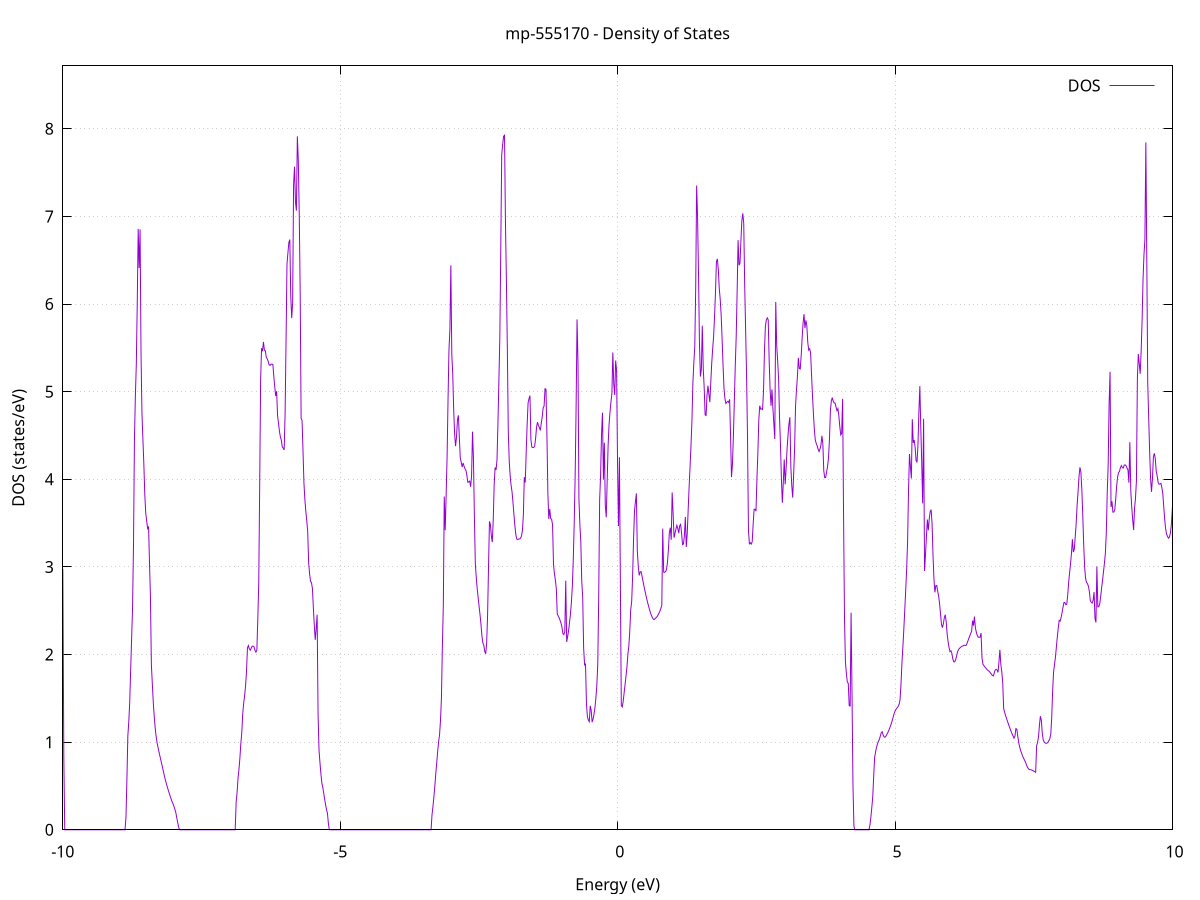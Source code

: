 set title 'mp-555170 - Density of States'
set xlabel 'Energy (eV)'
set ylabel 'DOS (states/eV)'
set grid
set xrange [-10:10]
set yrange [0:8.719]
set xzeroaxis lt -1
set terminal png size 800,600
set output 'mp-555170_dos_gnuplot.png'
plot '-' using 1:2 with lines title 'DOS'
-12.256200 0.000000
-12.239200 0.000000
-12.222200 0.000000
-12.205200 0.000000
-12.188300 0.000000
-12.171300 0.000000
-12.154300 0.000000
-12.137400 0.000000
-12.120400 0.000000
-12.103400 0.000000
-12.086400 0.000000
-12.069500 0.000000
-12.052500 0.000000
-12.035500 0.000000
-12.018500 0.000000
-12.001600 0.000000
-11.984600 0.000000
-11.967600 0.000000
-11.950700 0.000000
-11.933700 0.000000
-11.916700 0.000000
-11.899700 0.000000
-11.882800 0.000000
-11.865800 0.000000
-11.848800 0.000000
-11.831800 0.000000
-11.814900 0.000000
-11.797900 0.000000
-11.780900 0.000000
-11.764000 0.000000
-11.747000 0.000000
-11.730000 0.000000
-11.713000 0.000000
-11.696100 0.000000
-11.679100 0.000000
-11.662100 0.000000
-11.645100 0.000000
-11.628200 0.000000
-11.611200 0.000000
-11.594200 0.000000
-11.577300 0.000000
-11.560300 0.000000
-11.543300 0.000000
-11.526300 0.000000
-11.509400 0.000000
-11.492400 0.000000
-11.475400 0.000000
-11.458400 0.000000
-11.441500 0.000000
-11.424500 0.000000
-11.407500 0.000000
-11.390600 0.000000
-11.373600 0.000000
-11.356600 0.000000
-11.339600 0.000000
-11.322700 0.000000
-11.305700 0.000000
-11.288700 0.000000
-11.271700 0.000000
-11.254800 0.000000
-11.237800 0.000000
-11.220800 0.000000
-11.203900 0.000000
-11.186900 0.000000
-11.169900 0.000000
-11.152900 0.000000
-11.136000 0.000000
-11.119000 0.000000
-11.102000 0.000000
-11.085000 0.000000
-11.068100 0.000000
-11.051100 0.000000
-11.034100 0.000000
-11.017200 0.000000
-11.000200 0.000000
-10.983200 0.000000
-10.966200 0.000000
-10.949300 0.000000
-10.932300 0.000000
-10.915300 0.000000
-10.898300 0.000000
-10.881400 0.000000
-10.864400 0.000000
-10.847400 0.000000
-10.830500 0.000000
-10.813500 0.000000
-10.796500 0.000000
-10.779500 0.000000
-10.762600 0.000000
-10.745600 0.000000
-10.728600 0.000000
-10.711600 0.050200
-10.694700 0.298100
-10.677700 0.400000
-10.660700 0.520900
-10.643800 0.627300
-10.626800 0.697700
-10.609800 0.752700
-10.592800 0.826500
-10.575900 0.904700
-10.558900 0.986100
-10.541900 1.066700
-10.524900 1.134100
-10.508000 1.206500
-10.491000 1.280000
-10.474000 1.356800
-10.457100 1.439000
-10.440100 1.524500
-10.423100 1.612500
-10.406100 1.702700
-10.389200 1.812900
-10.372200 1.938900
-10.355200 2.073300
-10.338300 2.216000
-10.321300 2.368400
-10.304300 2.531200
-10.287300 2.705400
-10.270400 2.891500
-10.253400 3.162900
-10.236400 3.659500
-10.219400 4.379800
-10.202500 5.000000
-10.185500 5.157200
-10.168500 5.029400
-10.151600 5.597700
-10.134600 5.824100
-10.117600 5.926000
-10.100600 6.445100
-10.083700 7.988200
-10.066700 6.115900
-10.049700 4.489300
-10.032700 4.060900
-10.015800 3.585600
-9.998800 2.933200
-9.981800 0.845300
-9.964900 0.000000
-9.947900 0.000000
-9.930900 0.000000
-9.913900 0.000000
-9.897000 0.000000
-9.880000 0.000000
-9.863000 0.000000
-9.846000 0.000000
-9.829100 0.000000
-9.812100 0.000000
-9.795100 0.000000
-9.778200 0.000000
-9.761200 0.000000
-9.744200 0.000000
-9.727200 0.000000
-9.710300 0.000000
-9.693300 0.000000
-9.676300 0.000000
-9.659300 0.000000
-9.642400 0.000000
-9.625400 0.000000
-9.608400 0.000000
-9.591500 0.000000
-9.574500 0.000000
-9.557500 0.000000
-9.540500 0.000000
-9.523600 0.000000
-9.506600 0.000000
-9.489600 0.000000
-9.472600 0.000000
-9.455700 0.000000
-9.438700 0.000000
-9.421700 0.000000
-9.404800 0.000000
-9.387800 0.000000
-9.370800 0.000000
-9.353800 0.000000
-9.336900 0.000000
-9.319900 0.000000
-9.302900 0.000000
-9.285900 0.000000
-9.269000 0.000000
-9.252000 0.000000
-9.235000 0.000000
-9.218100 0.000000
-9.201100 0.000000
-9.184100 0.000000
-9.167100 0.000000
-9.150200 0.000000
-9.133200 0.000000
-9.116200 0.000000
-9.099200 0.000000
-9.082300 0.000000
-9.065300 0.000000
-9.048300 0.000000
-9.031400 0.000000
-9.014400 0.000000
-8.997400 0.000000
-8.980400 0.000000
-8.963500 0.000000
-8.946500 0.000000
-8.929500 0.000000
-8.912500 0.000000
-8.895600 0.000000
-8.878600 0.000000
-8.861600 0.137600
-8.844700 0.569200
-8.827700 1.071300
-8.810700 1.233600
-8.793700 1.459300
-8.776800 1.822100
-8.759800 2.178400
-8.742800 2.532500
-8.725800 3.243900
-8.708900 4.441600
-8.691900 4.956000
-8.674900 5.314600
-8.658000 6.006100
-8.641000 6.858800
-8.624000 6.411700
-8.607000 6.851800
-8.590100 5.430400
-8.573100 4.748500
-8.556100 4.456500
-8.539100 4.169800
-8.522200 3.826700
-8.505200 3.616600
-8.488200 3.523000
-8.471300 3.438700
-8.454300 3.462000
-8.437300 3.050400
-8.420300 2.654600
-8.403400 1.882300
-8.386400 1.666300
-8.369400 1.455800
-8.352400 1.297500
-8.335500 1.166900
-8.318500 1.068000
-8.301500 0.994900
-8.284600 0.943100
-8.267600 0.892900
-8.250600 0.844200
-8.233600 0.796900
-8.216700 0.750100
-8.199700 0.701900
-8.182700 0.653100
-8.165700 0.607200
-8.148800 0.563300
-8.131800 0.522900
-8.114800 0.484700
-8.097900 0.449700
-8.080900 0.415900
-8.063900 0.382800
-8.046900 0.350300
-8.030000 0.318400
-8.013000 0.297100
-7.996000 0.265400
-7.979000 0.231600
-7.962100 0.193300
-7.945100 0.135000
-7.928100 0.079600
-7.911200 0.027100
-7.894200 0.000000
-7.877200 0.000000
-7.860200 0.000000
-7.843300 0.000000
-7.826300 0.000000
-7.809300 0.000000
-7.792300 0.000000
-7.775400 0.000000
-7.758400 0.000000
-7.741400 0.000000
-7.724500 0.000000
-7.707500 0.000000
-7.690500 0.000000
-7.673500 0.000000
-7.656600 0.000000
-7.639600 0.000000
-7.622600 0.000000
-7.605600 0.000000
-7.588700 0.000000
-7.571700 0.000000
-7.554700 0.000000
-7.537800 0.000000
-7.520800 0.000000
-7.503800 0.000000
-7.486800 0.000000
-7.469900 0.000000
-7.452900 0.000000
-7.435900 0.000000
-7.418900 0.000000
-7.402000 0.000000
-7.385000 0.000000
-7.368000 0.000000
-7.351100 0.000000
-7.334100 0.000000
-7.317100 0.000000
-7.300100 0.000000
-7.283200 0.000000
-7.266200 0.000000
-7.249200 0.000000
-7.232200 0.000000
-7.215300 0.000000
-7.198300 0.000000
-7.181300 0.000000
-7.164400 0.000000
-7.147400 0.000000
-7.130400 0.000000
-7.113400 0.000000
-7.096500 0.000000
-7.079500 0.000000
-7.062500 0.000000
-7.045500 0.000000
-7.028600 0.000000
-7.011600 0.000000
-6.994600 0.000000
-6.977700 0.000000
-6.960700 0.000000
-6.943700 0.000000
-6.926700 0.000000
-6.909800 0.000000
-6.892800 0.000000
-6.875800 0.313700
-6.858800 0.424400
-6.841900 0.589300
-6.824900 0.689800
-6.807900 0.820600
-6.791000 0.983800
-6.774000 1.110300
-6.757000 1.324200
-6.740000 1.445100
-6.723100 1.528100
-6.706100 1.642700
-6.689100 1.806900
-6.672100 2.075900
-6.655200 2.102600
-6.638200 2.066100
-6.621200 2.049400
-6.604300 2.071900
-6.587300 2.094600
-6.570300 2.096200
-6.553300 2.087400
-6.536400 2.049700
-6.519400 2.027300
-6.502400 2.049800
-6.485400 2.405500
-6.468500 2.805900
-6.451500 3.922800
-6.434500 5.135000
-6.417600 5.496100
-6.400600 5.462100
-6.383600 5.568100
-6.366600 5.475200
-6.349700 5.467400
-6.332700 5.394900
-6.315700 5.374400
-6.298700 5.348900
-6.281800 5.307100
-6.264800 5.300300
-6.247800 5.313800
-6.230900 5.314800
-6.213900 5.311500
-6.196900 5.175700
-6.179900 5.054400
-6.163000 4.951600
-6.146000 5.005600
-6.129000 4.723600
-6.112000 4.640500
-6.095100 4.546700
-6.078100 4.483800
-6.061100 4.447100
-6.044200 4.369400
-6.027200 4.356600
-6.010200 4.335500
-5.993200 4.754100
-5.976300 5.585500
-5.959300 6.459600
-5.942300 6.585500
-5.925300 6.705600
-5.908400 6.736700
-5.891400 6.087900
-5.874400 5.840000
-5.857500 6.013100
-5.840500 7.364300
-5.823500 7.568600
-5.806500 7.163000
-5.789600 7.067300
-5.772600 7.914600
-5.755600 7.648500
-5.738600 7.042100
-5.721700 6.132300
-5.704700 4.695100
-5.687700 4.671600
-5.670800 4.326900
-5.653800 3.956600
-5.636800 3.764400
-5.619800 3.633900
-5.602900 3.526700
-5.585900 3.398000
-5.568900 3.047300
-5.551900 2.919400
-5.535000 2.835600
-5.518000 2.820600
-5.501000 2.754400
-5.484100 2.535700
-5.467100 2.330600
-5.450100 2.168000
-5.433100 2.298600
-5.416200 2.454700
-5.399200 1.318200
-5.382200 0.908900
-5.365200 0.766900
-5.348300 0.640500
-5.331300 0.534200
-5.314300 0.483300
-5.297400 0.418000
-5.280400 0.349000
-5.263400 0.283600
-5.246400 0.229300
-5.229500 0.186900
-5.212500 0.066000
-5.195500 0.000000
-5.178500 0.000000
-5.161600 0.000000
-5.144600 0.000000
-5.127600 0.000000
-5.110700 0.000000
-5.093700 0.000000
-5.076700 0.000000
-5.059700 0.000000
-5.042800 0.000000
-5.025800 0.000000
-5.008800 0.000000
-4.991800 0.000000
-4.974900 0.000000
-4.957900 0.000000
-4.940900 0.000000
-4.924000 0.000000
-4.907000 0.000000
-4.890000 0.000000
-4.873000 0.000000
-4.856100 0.000000
-4.839100 0.000000
-4.822100 0.000000
-4.805100 0.000000
-4.788200 0.000000
-4.771200 0.000000
-4.754200 0.000000
-4.737300 0.000000
-4.720300 0.000000
-4.703300 0.000000
-4.686300 0.000000
-4.669400 0.000000
-4.652400 0.000000
-4.635400 0.000000
-4.618400 0.000000
-4.601500 0.000000
-4.584500 0.000000
-4.567500 0.000000
-4.550600 0.000000
-4.533600 0.000000
-4.516600 0.000000
-4.499600 0.000000
-4.482700 0.000000
-4.465700 0.000000
-4.448700 0.000000
-4.431700 0.000000
-4.414800 0.000000
-4.397800 0.000000
-4.380800 0.000000
-4.363900 0.000000
-4.346900 0.000000
-4.329900 0.000000
-4.312900 0.000000
-4.296000 0.000000
-4.279000 0.000000
-4.262000 0.000000
-4.245000 0.000000
-4.228100 0.000000
-4.211100 0.000000
-4.194100 0.000000
-4.177200 0.000000
-4.160200 0.000000
-4.143200 0.000000
-4.126200 0.000000
-4.109300 0.000000
-4.092300 0.000000
-4.075300 0.000000
-4.058400 0.000000
-4.041400 0.000000
-4.024400 0.000000
-4.007400 0.000000
-3.990500 0.000000
-3.973500 0.000000
-3.956500 0.000000
-3.939500 0.000000
-3.922600 0.000000
-3.905600 0.000000
-3.888600 0.000000
-3.871700 0.000000
-3.854700 0.000000
-3.837700 0.000000
-3.820700 0.000000
-3.803800 0.000000
-3.786800 0.000000
-3.769800 0.000000
-3.752800 0.000000
-3.735900 0.000000
-3.718900 0.000000
-3.701900 0.000000
-3.685000 0.000000
-3.668000 0.000000
-3.651000 0.000000
-3.634000 0.000000
-3.617100 0.000000
-3.600100 0.000000
-3.583100 0.000000
-3.566100 0.000000
-3.549200 0.000000
-3.532200 0.000000
-3.515200 0.000000
-3.498300 0.000000
-3.481300 0.000000
-3.464300 0.000000
-3.447300 0.000000
-3.430400 0.000000
-3.413400 0.000000
-3.396400 0.000000
-3.379400 0.000000
-3.362500 0.000000
-3.345500 0.171400
-3.328500 0.266400
-3.311600 0.376400
-3.294600 0.501600
-3.277600 0.641900
-3.260600 0.760600
-3.243700 0.894700
-3.226700 1.005900
-3.209700 1.084500
-3.192700 1.248100
-3.175800 1.502000
-3.158800 2.097500
-3.141800 2.558800
-3.124900 3.803200
-3.107900 3.418500
-3.090900 3.823800
-3.073900 4.255300
-3.057000 4.903900
-3.040000 5.480100
-3.023000 5.706800
-3.006000 6.442500
-2.989100 5.428400
-2.972100 5.202000
-2.955100 4.792900
-2.938200 4.520000
-2.921200 4.378700
-2.904200 4.481300
-2.887200 4.677600
-2.870300 4.730300
-2.853300 4.478100
-2.836300 4.244400
-2.819300 4.195400
-2.802400 4.140000
-2.785400 4.186700
-2.768400 4.150600
-2.751500 4.121100
-2.734500 4.102900
-2.717500 4.047500
-2.700500 3.965900
-2.683600 3.971700
-2.666600 3.979500
-2.649600 3.915600
-2.632600 4.036800
-2.615700 4.543600
-2.598700 4.235900
-2.581700 3.565600
-2.564800 3.037800
-2.547800 2.877500
-2.530800 2.749700
-2.513800 2.647700
-2.496900 2.548900
-2.479900 2.452800
-2.462900 2.341900
-2.445900 2.212400
-2.429000 2.131400
-2.412000 2.106400
-2.395000 2.036200
-2.378100 2.009100
-2.361100 2.126000
-2.344100 2.447900
-2.327100 3.002900
-2.310200 3.520400
-2.293200 3.481900
-2.276200 3.354100
-2.259200 3.282800
-2.242300 3.530000
-2.225300 3.943300
-2.208300 4.135700
-2.191400 4.107100
-2.174400 4.222500
-2.157400 4.639200
-2.140400 5.123700
-2.123500 5.613400
-2.106500 6.629700
-2.089500 7.703500
-2.072500 7.820300
-2.055600 7.915300
-2.038600 7.926800
-2.021600 6.915100
-2.004700 6.270000
-1.987700 5.472100
-1.970700 4.536200
-1.953700 4.206000
-1.936800 4.036900
-1.919800 3.929200
-1.902800 3.854700
-1.885800 3.730900
-1.868900 3.595600
-1.851900 3.469900
-1.834900 3.367700
-1.818000 3.318200
-1.801000 3.312700
-1.784000 3.318700
-1.767000 3.319000
-1.750100 3.327200
-1.733100 3.353200
-1.716100 3.415300
-1.699100 3.597300
-1.682200 4.024400
-1.665200 3.964200
-1.648200 4.307600
-1.631300 4.621000
-1.614300 4.871100
-1.597300 4.921700
-1.580300 4.955800
-1.563400 4.454800
-1.546400 4.368500
-1.529400 4.361800
-1.512400 4.364000
-1.495500 4.379900
-1.478500 4.466000
-1.461500 4.595100
-1.444600 4.652300
-1.427600 4.615100
-1.410600 4.590700
-1.393600 4.558700
-1.376700 4.638600
-1.359700 4.711300
-1.342700 4.816100
-1.325700 4.835800
-1.308800 5.034500
-1.291800 5.028000
-1.274800 4.512700
-1.257900 3.848200
-1.240900 3.547200
-1.223900 3.661900
-1.206900 3.551900
-1.190000 3.543600
-1.173000 3.480900
-1.156000 3.028300
-1.139000 2.921300
-1.122100 2.850100
-1.105100 2.746900
-1.088100 2.461800
-1.071200 2.441100
-1.054200 2.418600
-1.037200 2.389900
-1.020200 2.355800
-1.003300 2.311900
-0.986300 2.237800
-0.969300 2.227500
-0.952300 2.263700
-0.935400 2.843400
-0.918400 2.143800
-0.901400 2.203300
-0.884500 2.273000
-0.867500 2.364500
-0.850500 2.462900
-0.833500 2.595100
-0.816600 2.778300
-0.799600 3.081700
-0.782600 3.504300
-0.765600 4.043000
-0.748700 4.822700
-0.731700 5.825600
-0.714700 5.336200
-0.697800 3.769600
-0.680800 3.484700
-0.663800 3.284800
-0.646800 2.835900
-0.629900 2.651600
-0.612900 2.075100
-0.595900 1.881700
-0.578900 1.890800
-0.562000 1.438400
-0.545000 1.289200
-0.528000 1.253100
-0.511100 1.234000
-0.494100 1.414800
-0.477100 1.364800
-0.460100 1.228700
-0.443200 1.261400
-0.426200 1.319700
-0.409200 1.394000
-0.392200 1.501800
-0.375300 1.645900
-0.358300 1.892400
-0.341300 2.655200
-0.324400 3.764700
-0.307400 4.046100
-0.290400 4.516200
-0.273400 4.760200
-0.256500 3.997900
-0.239500 4.417000
-0.222500 3.702700
-0.205500 3.566500
-0.188600 3.981500
-0.171600 4.390900
-0.154600 4.627500
-0.137700 4.766800
-0.120700 4.882800
-0.103700 4.979700
-0.086700 5.448100
-0.069800 5.087300
-0.052800 4.962600
-0.035800 5.355700
-0.018800 5.238700
-0.001900 4.192700
0.015100 3.467700
0.032100 4.252000
0.049000 2.833800
0.066000 1.416500
0.083000 1.402400
0.100000 1.467000
0.116900 1.562700
0.133900 1.657300
0.150900 1.753600
0.167900 1.862200
0.184800 2.004700
0.201800 2.099000
0.218800 2.272200
0.235700 2.513700
0.252700 2.603400
0.269700 2.887800
0.286700 3.315500
0.303600 3.639100
0.320600 3.744300
0.337600 3.839600
0.354600 3.181500
0.371500 3.011700
0.388500 2.903100
0.405500 2.942500
0.422400 2.946900
0.439400 2.896900
0.456400 2.838200
0.473400 2.783100
0.490300 2.733000
0.507300 2.682800
0.524300 2.635400
0.541300 2.591500
0.558200 2.550500
0.575200 2.511900
0.592200 2.476300
0.609100 2.445200
0.626100 2.421500
0.643100 2.403200
0.660100 2.399600
0.677000 2.410900
0.694000 2.421500
0.711000 2.433700
0.728000 2.450600
0.744900 2.472900
0.761900 2.495700
0.778900 2.526600
0.795800 2.565100
0.812800 3.437400
0.829800 2.939500
0.846800 2.938300
0.863700 2.946800
0.880700 2.970900
0.897700 3.048600
0.914700 3.198500
0.931600 3.390200
0.948600 3.448300
0.965600 3.309700
0.982500 3.850100
0.999500 3.616500
1.016500 3.333500
1.033500 3.381800
1.050400 3.432700
1.067400 3.474500
1.084400 3.438200
1.101400 3.386200
1.118300 3.470900
1.135300 3.485900
1.152300 3.386200
1.169200 3.254700
1.186200 3.262700
1.203200 3.358000
1.220200 3.570700
1.237100 3.227900
1.254100 3.380100
1.271100 3.652900
1.288100 3.911900
1.305000 4.144400
1.322000 4.388600
1.339000 4.665800
1.355900 5.097700
1.372900 5.327400
1.389900 5.508700
1.406900 6.188600
1.423800 7.352700
1.440800 6.984500
1.457800 6.330600
1.474800 5.543800
1.491700 5.172800
1.508700 5.254100
1.525700 5.753400
1.542600 5.270400
1.559600 5.047100
1.576600 4.735600
1.593600 4.729000
1.610500 4.959600
1.627500 5.069500
1.644500 4.970900
1.661500 4.881400
1.678400 5.104700
1.695400 5.323600
1.712400 5.487600
1.729300 5.628300
1.746300 5.855000
1.763300 6.134000
1.780300 6.483800
1.797200 6.516200
1.814200 6.394400
1.831200 6.182500
1.848200 6.056500
1.865100 5.882800
1.882100 5.615200
1.899100 5.309100
1.916000 5.048100
1.933000 4.924300
1.950000 4.865700
1.967000 4.879800
1.983900 4.890000
2.000900 4.878400
2.017900 4.913100
2.034900 4.503700
2.051800 4.026000
2.068800 4.169000
2.085800 4.490200
2.102700 4.878700
2.119700 5.295600
2.136700 5.629300
2.153700 6.141100
2.170600 6.729900
2.187600 6.443800
2.204600 6.466600
2.221500 6.721400
2.238500 6.950400
2.255500 7.035300
2.272500 6.921000
2.289400 6.227500
2.306400 5.713300
2.323400 5.195800
2.340400 4.493900
2.357300 3.420300
2.374300 3.264800
2.391300 3.277300
2.408200 3.260800
2.425200 3.287900
2.442200 3.487000
2.459200 3.658800
2.476100 3.658800
2.493100 3.636200
2.510100 3.999700
2.527100 4.298700
2.544000 4.676800
2.561000 4.839500
2.578000 4.801000
2.594900 4.805200
2.611900 4.797100
2.628900 5.006800
2.645900 5.462100
2.662800 5.746200
2.679800 5.819300
2.696800 5.843000
2.713800 5.820800
2.730700 5.357400
2.747700 5.021300
2.764700 4.839800
2.781600 5.027000
2.798600 4.805100
2.815600 4.634100
2.832600 4.460200
2.849500 6.024300
2.866500 5.528900
2.883500 5.355500
2.900500 5.153900
2.917400 4.712300
2.934400 4.396000
2.951400 4.011400
2.968300 3.732600
2.985300 3.959100
3.002300 4.226300
3.019300 3.942500
3.036200 4.122400
3.053200 4.345400
3.070200 4.501300
3.087200 4.633000
3.104100 4.708800
3.121100 4.151900
3.138100 3.925600
3.155000 3.790800
3.172000 4.054300
3.189000 4.346100
3.206000 4.835500
3.222900 5.017900
3.239900 5.170200
3.256900 5.386500
3.273900 5.265300
3.290800 5.259400
3.307800 5.409700
3.324800 5.609300
3.341700 5.780700
3.358700 5.885100
3.375700 5.726000
3.392700 5.814900
3.409600 5.753400
3.426600 5.562200
3.443600 5.475700
3.460600 5.489400
3.477500 5.444700
3.494500 5.195400
3.511500 4.958600
3.528400 4.748800
3.545400 4.566600
3.562400 4.446500
3.579400 4.409500
3.596300 4.381900
3.613300 4.344100
3.630300 4.317400
3.647300 4.348700
3.664200 4.390200
3.681200 4.497300
3.698200 4.405600
3.715100 4.097400
3.732100 4.019500
3.749100 4.021600
3.766100 4.085500
3.783000 4.146300
3.800000 4.242100
3.817000 4.446700
3.834000 4.779000
3.850900 4.893100
3.867900 4.932700
3.884900 4.892800
3.901800 4.871300
3.918800 4.871600
3.935800 4.825500
3.952800 4.783400
3.969700 4.807600
3.986700 4.725100
4.003700 4.601800
4.020700 4.507000
4.037600 4.523700
4.054600 4.918500
4.071600 3.593900
4.088500 2.408700
4.105500 1.914300
4.122500 1.785200
4.139500 1.686700
4.156400 1.670900
4.173400 1.416600
4.190400 1.412600
4.207400 2.477700
4.224300 1.528500
4.241300 0.512500
4.258300 0.040500
4.275200 0.000000
4.292200 0.000000
4.309200 0.000000
4.326200 0.000000
4.343100 0.000000
4.360100 0.000000
4.377100 0.000000
4.394100 0.000000
4.411000 0.000000
4.428000 0.000000
4.445000 0.000000
4.461900 0.000000
4.478900 0.000000
4.495900 0.000000
4.512900 0.000000
4.529800 0.000000
4.546800 0.053200
4.563800 0.143300
4.580800 0.253800
4.597700 0.378100
4.614700 0.610400
4.631700 0.825600
4.648600 0.888400
4.665600 0.939500
4.682600 0.979900
4.699600 1.009500
4.716500 1.030700
4.733500 1.067700
4.750500 1.106800
4.767500 1.119000
4.784400 1.082500
4.801400 1.060800
4.818400 1.055600
4.835300 1.069600
4.852300 1.089000
4.869300 1.109700
4.886300 1.133300
4.903200 1.160000
4.920200 1.189800
4.937200 1.222400
4.954200 1.258000
4.971100 1.300800
4.988100 1.335400
5.005100 1.362000
5.022000 1.380100
5.039000 1.392200
5.056000 1.407700
5.073000 1.432200
5.089900 1.486500
5.106900 1.662200
5.123900 1.907300
5.140900 2.089000
5.157800 2.290100
5.174800 2.509100
5.191800 2.739400
5.208700 2.975200
5.225700 3.289600
5.242700 3.879400
5.259700 4.289100
5.276600 4.145800
5.293600 4.009800
5.310600 4.686100
5.327600 4.416400
5.344500 4.448600
5.361500 4.365800
5.378500 4.215000
5.395400 4.194000
5.412400 4.389800
5.429400 4.770300
5.446400 5.063300
5.463300 4.591800
5.480300 4.191600
5.497300 3.725600
5.514300 4.690500
5.531200 2.953400
5.548200 3.142500
5.565200 3.349700
5.582100 3.541600
5.599100 3.418400
5.616100 3.550900
5.633100 3.631400
5.650000 3.654000
5.667000 3.489400
5.684000 3.129700
5.701000 2.859800
5.717900 2.710000
5.734900 2.786400
5.751900 2.787800
5.768800 2.719800
5.785800 2.665900
5.802800 2.576300
5.819800 2.459700
5.836700 2.344300
5.853700 2.306400
5.870700 2.353800
5.887700 2.420500
5.904600 2.455000
5.921600 2.375300
5.938600 2.232700
5.955500 2.148200
5.972500 2.081100
5.989500 2.033200
6.006500 2.042800
6.023400 2.015300
6.040400 1.950000
6.057400 1.917100
6.074400 1.916800
6.091300 1.940000
6.108300 1.982200
6.125300 2.029700
6.142200 2.055400
6.159200 2.069300
6.176200 2.080100
6.193200 2.089600
6.210100 2.096200
6.227100 2.100500
6.244100 2.106800
6.261100 2.104200
6.278000 2.102700
6.295000 2.124500
6.312000 2.153900
6.328900 2.184800
6.345900 2.213500
6.362900 2.240600
6.379900 2.267000
6.396800 2.387000
6.413800 2.330200
6.430800 2.433600
6.447800 2.304600
6.464700 2.253600
6.481700 2.217000
6.498700 2.198500
6.515600 2.197200
6.532600 2.198300
6.549600 2.245300
6.566600 1.962900
6.583500 1.889100
6.600500 1.873500
6.617500 1.859300
6.634500 1.846400
6.651400 1.833600
6.668400 1.821300
6.685400 1.814100
6.702300 1.804300
6.719300 1.791000
6.736300 1.774700
6.753300 1.762000
6.770200 1.755900
6.787200 1.788500
6.804200 1.823700
6.821200 1.829900
6.838100 1.824900
6.855100 1.796300
6.872100 1.914400
6.889000 2.054900
6.906000 1.888100
6.923000 1.805000
6.940000 1.682200
6.956900 1.386000
6.973900 1.343100
6.990900 1.304900
7.007900 1.272400
7.024800 1.240600
7.041800 1.209400
7.058800 1.178600
7.075700 1.148800
7.092700 1.120700
7.109700 1.094300
7.126700 1.069600
7.143600 1.046500
7.160600 1.067500
7.177600 1.155100
7.194600 1.148400
7.211500 1.067900
7.228500 0.996800
7.245500 0.944100
7.262400 0.906900
7.279400 0.874700
7.296400 0.846400
7.313400 0.820600
7.330300 0.798400
7.347300 0.776700
7.364300 0.747700
7.381300 0.720800
7.398200 0.701500
7.415200 0.689700
7.432200 0.686700
7.449100 0.684100
7.466100 0.680400
7.483100 0.675700
7.500100 0.670000
7.517000 0.663200
7.534000 0.655300
7.551000 0.957100
7.568000 0.998100
7.584900 1.058800
7.601900 1.193500
7.618900 1.296100
7.635800 1.252100
7.652800 1.106300
7.669800 1.025500
7.686800 1.004000
7.703700 0.991200
7.720700 0.986100
7.737700 0.988900
7.754700 0.999300
7.771600 1.016400
7.788600 1.040000
7.805600 1.085900
7.822500 1.272300
7.839500 1.581600
7.856500 1.799700
7.873500 1.884600
7.890400 1.970400
7.907400 2.087500
7.924400 2.203400
7.941400 2.306100
7.958300 2.390400
7.975300 2.381500
7.992300 2.421600
8.009200 2.477300
8.026200 2.537600
8.043200 2.593300
8.060200 2.593900
8.077100 2.569900
8.094100 2.572700
8.111100 2.675800
8.128100 2.821100
8.145000 2.932700
8.162000 3.032400
8.179000 3.153500
8.195900 3.316100
8.212900 3.169400
8.229900 3.199800
8.246900 3.343300
8.263800 3.493700
8.280800 3.706200
8.297800 3.856500
8.314800 4.030900
8.331700 4.137300
8.348700 4.083400
8.365700 3.890500
8.382600 3.590300
8.399600 3.254100
8.416600 2.998600
8.433600 2.867500
8.450500 2.823900
8.467500 2.809700
8.484500 2.779300
8.501500 2.720900
8.518400 2.616700
8.535400 2.596500
8.552400 2.588100
8.569300 2.618600
8.586300 2.712400
8.603300 2.411900
8.620300 2.367100
8.637200 3.004900
8.654200 2.544300
8.671200 2.546700
8.688100 2.574800
8.705100 2.659600
8.722100 2.759600
8.739100 2.845600
8.756000 2.943500
8.773000 3.040800
8.790000 3.155200
8.807000 3.388200
8.823900 3.849500
8.840900 4.170000
8.857900 4.868200
8.874800 5.226900
8.891800 3.685400
8.908800 3.750400
8.925800 3.625400
8.942700 3.626400
8.959700 3.653200
8.976700 3.777000
8.993700 3.924700
9.010600 4.025900
9.027600 4.076100
9.044600 4.091100
9.061500 4.133700
9.078500 4.156300
9.095500 4.134700
9.112500 4.129100
9.129400 4.162500
9.146400 4.165200
9.163400 4.154100
9.180400 4.129400
9.197300 4.107000
9.214300 3.961700
9.231300 4.424500
9.248200 3.869500
9.265200 3.684500
9.282200 3.540100
9.299200 3.421100
9.316100 3.671300
9.333100 3.783200
9.350100 3.986300
9.367100 5.151700
9.384000 5.430200
9.401000 5.319400
9.418000 5.205000
9.434900 5.462700
9.451900 5.810600
9.468900 6.277300
9.485900 6.564100
9.502800 6.735100
9.519800 7.845700
9.536800 6.508600
9.553800 5.092900
9.570700 4.707400
9.587700 4.323900
9.604700 4.015200
9.621600 3.857200
9.638600 4.006900
9.655600 4.256100
9.672600 4.296600
9.689500 4.236700
9.706500 4.096200
9.723500 4.040100
9.740500 3.965800
9.757400 3.944400
9.774400 3.945800
9.791400 3.954100
9.808300 3.905500
9.825300 3.835800
9.842300 3.686000
9.859300 3.544700
9.876200 3.435300
9.893200 3.374800
9.910200 3.349600
9.927200 3.328000
9.944100 3.338100
9.961100 3.384300
9.978100 3.470800
9.995000 3.643700
10.012000 3.832500
10.029000 3.989500
10.046000 4.114400
10.062900 4.219500
10.079900 4.270800
10.096900 4.278800
10.113900 4.266200
10.130800 4.214500
10.147800 4.174000
10.164800 4.206300
10.181700 4.268800
10.198700 4.661700
10.215700 4.919800
10.232700 5.057300
10.249600 5.171600
10.266600 5.083100
10.283600 5.004200
10.300600 5.261700
10.317500 4.941400
10.334500 4.696300
10.351500 4.467500
10.368400 4.249200
10.385400 4.042100
10.402400 3.874900
10.419400 4.021500
10.436300 3.756200
10.453300 3.569200
10.470300 3.422100
10.487300 3.313500
10.504200 3.225600
10.521200 3.157400
10.538200 3.144300
10.555100 3.153300
10.572100 3.220300
10.589100 3.313700
10.606100 3.399400
10.623000 3.547000
10.640000 3.708300
10.657000 3.848200
10.674000 3.902400
10.690900 3.916500
10.707900 4.301200
10.724900 4.986000
10.741800 4.760900
10.758800 4.740200
10.775800 4.276800
10.792800 4.050900
10.809700 3.978000
10.826700 3.907200
10.843700 3.859400
10.860700 3.832100
10.877600 3.848900
10.894600 4.027900
10.911600 3.759100
10.928500 3.559800
10.945500 3.404900
10.962500 3.300800
10.979500 3.106200
10.996400 3.116600
11.013400 3.125100
11.030400 3.124400
11.047400 3.160300
11.064300 3.233300
11.081300 3.303700
11.098300 3.389300
11.115200 3.464300
11.132200 3.518700
11.149200 3.504300
11.166200 3.503700
11.183100 3.423300
11.200100 3.317200
11.217100 3.448500
11.234100 3.348000
11.251000 3.211200
11.268000 3.083900
11.285000 2.946200
11.301900 2.817700
11.318900 2.686100
11.335900 2.466100
11.352900 2.360000
11.369800 2.282900
11.386800 2.211100
11.403800 2.140200
11.420800 2.069500
11.437700 2.001600
11.454700 1.934300
11.471700 1.867200
11.488600 1.800800
11.505600 1.737300
11.522600 1.558500
11.539600 1.342800
11.556500 1.279300
11.573500 1.216000
11.590500 1.152900
11.607500 1.089800
11.624400 1.026200
11.641400 0.952300
11.658400 0.909200
11.675300 0.730200
11.692300 0.635800
11.709300 0.612300
11.726300 0.604200
11.743200 0.604200
11.760200 0.577900
11.777200 0.525500
11.794200 0.476000
11.811100 0.455900
11.828100 0.435900
11.845100 0.415900
11.862000 0.395900
11.879000 0.375900
11.896000 0.355900
11.913000 0.330100
11.929900 0.299000
11.946900 0.270100
11.963900 0.261000
11.980900 0.252100
11.997800 0.243500
12.014800 0.235100
12.031800 0.226900
12.048700 0.218700
12.065700 0.210700
12.082700 0.202900
12.099700 0.195200
12.116600 0.187600
12.133600 0.180100
12.150600 0.172800
12.167600 0.165600
12.184500 0.158500
12.201500 0.154300
12.218500 0.276600
12.235400 0.371500
12.252400 0.459600
12.269400 0.539200
12.286400 0.623300
12.303300 0.712800
12.320300 0.807800
12.337300 0.907600
12.354300 0.983100
12.371200 1.054400
12.388200 1.251300
12.405200 1.707500
12.422100 1.267900
12.439100 1.374500
12.456100 1.413600
12.473100 1.407500
12.490000 1.392900
12.507000 1.370500
12.524000 1.366300
12.541000 1.383400
12.557900 1.397700
12.574900 1.398100
12.591900 1.381000
12.608800 1.367900
12.625800 1.357200
12.642800 1.354100
12.659800 1.472700
12.676700 1.709200
12.693700 1.891300
12.710700 2.008200
12.727700 2.180700
12.744600 2.393900
12.761600 2.690600
12.778600 3.119000
12.795500 2.862000
12.812500 2.479900
12.829500 2.805700
12.846500 3.020500
12.863400 3.089900
12.880400 3.153400
12.897400 3.258800
12.914400 3.436400
12.931300 3.597800
12.948300 3.721300
12.965300 4.008200
12.982200 4.689700
12.999200 5.201800
13.016200 5.586000
13.033200 6.162800
13.050100 6.640400
13.067100 6.487800
13.084100 6.444700
13.101100 6.063200
13.118000 5.844400
13.135000 5.713500
13.152000 5.290000
13.168900 4.969200
13.185900 4.827600
13.202900 4.822000
13.219900 4.899700
13.236800 5.074800
13.253800 5.542600
13.270800 6.620900
13.287800 6.963300
13.304700 7.661300
13.321700 8.784900
13.338700 10.251400
13.355600 11.000700
13.372600 10.296700
13.389600 10.333700
13.406600 8.120300
13.423500 7.181900
13.440500 6.627100
13.457500 6.342700
13.474500 6.464600
13.491400 6.801900
13.508400 7.270600
13.525400 6.712500
13.542300 6.879700
13.559300 6.254600
13.576300 6.022500
13.593300 6.071200
13.610200 6.205800
13.627200 6.890500
13.644200 5.163600
13.661200 4.669900
13.678100 4.697100
13.695100 4.934300
13.712100 5.183600
13.729000 5.263200
13.746000 4.816400
13.763000 3.954300
13.780000 3.404600
13.796900 3.880800
13.813900 4.609200
13.830900 5.354800
13.847900 5.553800
13.864800 5.913100
13.881800 6.041900
13.898800 5.817500
13.915700 5.536300
13.932700 5.335600
13.949700 5.247200
13.966700 5.211800
13.983600 5.682900
14.000600 5.695500
14.017600 5.676500
14.034600 5.462200
14.051500 5.267300
14.068500 4.997500
14.085500 5.115100
14.102400 5.230300
14.119400 5.184500
14.136400 4.886300
14.153400 4.469400
14.170300 4.172000
14.187300 3.968300
14.204300 3.959100
14.221300 4.107700
14.238200 4.117900
14.255200 4.129100
14.272200 4.151200
14.289100 4.570300
14.306100 5.510500
14.323100 6.189300
14.340100 6.835400
14.357000 7.320800
14.374000 7.398800
14.391000 7.358500
14.408000 7.134000
14.424900 6.814000
14.441900 6.401000
14.458900 6.125600
14.475800 5.846400
14.492800 5.740600
14.509800 5.653200
14.526800 5.608600
14.543700 4.600100
14.560700 4.448100
14.577700 4.575100
14.594700 4.628100
14.611600 4.764300
14.628600 5.414500
14.645600 6.061400
14.662500 6.346400
14.679500 6.445700
14.696500 6.076400
14.713500 5.396300
14.730400 5.316500
14.747400 5.154500
14.764400 4.971000
14.781400 4.955200
14.798300 5.098400
14.815300 5.105100
14.832300 4.854500
14.849200 4.570500
14.866200 4.363500
14.883200 4.276400
14.900200 4.137500
14.917100 4.098400
14.934100 4.076000
14.951100 4.092100
14.968000 4.159400
14.985000 4.472100
15.002000 4.816400
15.019000 4.570000
15.035900 4.366100
15.052900 4.174300
15.069900 4.170200
15.086900 4.379600
15.103800 4.531700
15.120800 4.902300
15.137800 4.995800
15.154700 5.042900
15.171700 5.132900
15.188700 5.248200
15.205700 5.394700
15.222600 5.675600
15.239600 5.687200
15.256600 5.547900
15.273600 5.516300
15.290500 5.440600
15.307500 5.562200
15.324500 5.196100
15.341400 4.683800
15.358400 4.575200
15.375400 4.652200
15.392400 4.404200
15.409300 4.307300
15.426300 4.313700
15.443300 4.351300
15.460300 4.322100
15.477200 4.175300
15.494200 4.187000
15.511200 4.396700
15.528100 5.017100
15.545100 5.402000
15.562100 5.347400
15.579100 5.263000
15.596000 5.056500
15.613000 4.933200
15.630000 5.494300
15.647000 5.742100
15.663900 6.056700
15.680900 5.767800
15.697900 5.638800
15.714800 5.447900
15.731800 5.370500
15.748800 5.325100
15.765800 5.449800
15.782700 5.442400
15.799700 5.417800
15.816700 5.558400
15.833700 5.536100
15.850600 5.430700
15.867600 5.588000
15.884600 5.514400
15.901500 5.820800
15.918500 5.839100
15.935500 5.873500
15.952500 5.791400
15.969400 5.876500
15.986400 5.917400
16.003400 6.019700
16.020400 6.036600
16.037300 6.173200
16.054300 6.250800
16.071300 6.207200
16.088200 6.283200
16.105200 6.464600
16.122200 7.066900
16.139200 6.919200
16.156100 6.928700
16.173100 6.726900
16.190100 6.440800
16.207100 6.026400
16.224000 5.654700
16.241000 5.289500
16.258000 5.007500
16.274900 4.746600
16.291900 4.479000
16.308900 4.209400
16.325900 4.004100
16.342800 3.981300
16.359800 4.056800
16.376800 4.174600
16.393800 4.269600
16.410700 4.297900
16.427700 4.242400
16.444700 4.151900
16.461600 4.037900
16.478600 4.066600
16.495600 4.117800
16.512600 4.154100
16.529500 4.231700
16.546500 4.338100
16.563500 4.540900
16.580500 4.711000
16.597400 4.816600
16.614400 4.926000
16.631400 5.121400
16.648300 5.724700
16.665300 5.540500
16.682300 5.112400
16.699300 4.848000
16.716200 4.822900
16.733200 4.936300
16.750200 4.847400
16.767200 4.563000
16.784100 4.120200
16.801100 3.725600
16.818100 3.457700
16.835000 3.396000
16.852000 3.392500
16.869000 3.433800
16.886000 3.461500
16.902900 3.560200
16.919900 3.679400
16.936900 3.765300
16.953900 4.446200
16.970800 4.752100
16.987800 4.913900
17.004800 5.080800
17.021700 5.223600
17.038700 5.252400
17.055700 5.251300
17.072700 5.462400
17.089600 5.548800
17.106600 5.122200
17.123600 5.079700
17.140600 5.040000
17.157500 4.852500
17.174500 4.810200
17.191500 4.908200
17.208400 5.408700
17.225400 4.958600
17.242400 4.670400
17.259400 4.420800
17.276300 4.133700
17.293300 3.563700
17.310300 3.317400
17.327300 3.639700
17.344200 3.832000
17.361200 4.098500
17.378200 4.218500
17.395100 4.478400
17.412100 4.773100
17.429100 4.953300
17.446100 5.067500
17.463000 5.128800
17.480000 5.118400
17.497000 5.327500
17.514000 5.569400
17.530900 5.896400
17.547900 6.226100
17.564900 6.475800
17.581800 6.591100
17.598800 7.176800
17.615800 7.069300
17.632800 6.934700
17.649700 6.744600
17.666700 6.459700
17.683700 5.757300
17.700700 5.413900
17.717600 5.072100
17.734600 4.710800
17.751600 4.473200
17.768500 4.355700
17.785500 4.267300
17.802500 4.230100
17.819500 4.373100
17.836400 4.741300
17.853400 4.827500
17.870400 4.849400
17.887400 4.985400
17.904300 5.264700
17.921300 5.225500
17.938300 5.022800
17.955200 4.964500
17.972200 4.231700
17.989200 4.167600
18.006200 4.104300
18.023100 4.383600
18.040100 4.610400
18.057100 5.011900
18.074100 5.600500
18.091000 5.690800
18.108000 6.077200
18.125000 6.634400
18.141900 7.001000
18.158900 6.831300
18.175900 6.663200
18.192900 6.455700
18.209800 6.247900
18.226800 6.075500
18.243800 5.938300
18.260800 5.906200
18.277700 5.887000
18.294700 5.820900
18.311700 5.678400
18.328600 5.621300
18.345600 5.511200
18.362600 5.394200
18.379600 5.182700
18.396500 5.064900
18.413500 5.195200
18.430500 5.348100
18.447500 5.555200
18.464400 5.810400
18.481400 6.131100
18.498400 6.382200
18.515300 6.591100
18.532300 6.852200
18.549300 6.957600
18.566300 6.831300
18.583200 7.084500
18.600200 7.203400
18.617200 5.835200
18.634200 5.590300
18.651100 5.416800
18.668100 5.314800
18.685100 5.198200
18.702000 4.969600
18.719000 5.077100
18.736000 5.369900
18.753000 5.768600
18.769900 6.210800
18.786900 6.542100
18.803900 6.922100
18.820900 7.142000
18.837800 7.521200
18.854800 8.185500
18.871800 7.798600
18.888700 7.773500
18.905700 7.590100
18.922700 7.292200
18.939700 6.813200
18.956600 6.405800
18.973600 6.069700
18.990600 6.055600
19.007600 6.303200
19.024500 6.166000
19.041500 6.242500
19.058500 6.139200
19.075400 5.935900
19.092400 5.729200
19.109400 5.587600
19.126400 5.362500
19.143300 5.145800
19.160300 4.839700
19.177300 4.490400
19.194300 4.425800
19.211200 4.416900
19.228200 4.415500
19.245200 4.467900
19.262100 4.566100
19.279100 4.387200
19.296100 4.266500
19.313100 4.109100
19.330000 3.723500
19.347000 3.195100
19.364000 2.315000
19.381000 1.730400
19.397900 1.322200
19.414900 0.966000
19.431900 0.725400
19.448800 0.619600
19.465800 0.550300
19.482800 0.476500
19.499800 0.444000
19.516700 0.412600
19.533700 0.443300
19.550700 0.399300
19.567700 0.312400
19.584600 0.290900
19.601600 0.265000
19.618600 0.233900
19.635500 0.197000
19.652500 0.154400
19.669500 0.110700
19.686500 0.080900
19.703400 0.078100
19.720400 0.075300
19.737400 0.072600
19.754400 0.069900
19.771300 0.067200
19.788300 0.064600
19.805300 0.062000
19.822200 0.059400
19.839200 0.056800
19.856200 0.054300
19.873200 0.051800
19.890100 0.049400
19.907100 0.046900
19.924100 0.044500
19.941100 0.042200
19.958000 0.039800
19.975000 0.037500
19.992000 0.035200
20.008900 0.033000
20.025900 0.030800
20.042900 0.028600
20.059900 0.026400
20.076800 0.024300
20.093800 0.022200
20.110800 0.026800
20.127800 0.088200
20.144700 0.003400
20.161700 0.000000
20.178700 0.000000
20.195600 0.000000
20.212600 0.000000
20.229600 0.000000
20.246600 0.000000
20.263500 0.000000
20.280500 0.000000
20.297500 0.000000
20.314500 0.000000
20.331400 0.000000
20.348400 0.000000
20.365400 0.000000
20.382300 0.000000
20.399300 0.000000
20.416300 0.000000
20.433300 0.000000
20.450200 0.000000
20.467200 0.000000
20.484200 0.000000
20.501200 0.000000
20.518100 0.000000
20.535100 0.000000
20.552100 0.000000
20.569000 0.000000
20.586000 0.000000
20.603000 0.000000
20.620000 0.000000
20.636900 0.000000
20.653900 0.000000
20.670900 0.000000
20.687900 0.000000
20.704800 0.000000
20.721800 0.000000
20.738800 0.000000
20.755700 0.000000
20.772700 0.000000
20.789700 0.000000
20.806700 0.000000
20.823600 0.000000
20.840600 0.000000
20.857600 0.000000
20.874600 0.000000
20.891500 0.000000
20.908500 0.000000
20.925500 0.000000
20.942400 0.000000
20.959400 0.000000
20.976400 0.000000
20.993400 0.000000
21.010300 0.000000
21.027300 0.000000
21.044300 0.000000
21.061300 0.000000
21.078200 0.000000
21.095200 0.000000
21.112200 0.000000
21.129100 0.000000
21.146100 0.000000
21.163100 0.000000
21.180100 0.000000
21.197000 0.000000
21.214000 0.000000
21.231000 0.000000
21.247900 0.000000
21.264900 0.000000
21.281900 0.000000
21.298900 0.000000
21.315800 0.000000
21.332800 0.000000
21.349800 0.000000
21.366800 0.000000
21.383700 0.000000
21.400700 0.000000
21.417700 0.000000
21.434600 0.000000
21.451600 0.000000
21.468600 0.000000
21.485600 0.000000
21.502500 0.000000
21.519500 0.000000
21.536500 0.000000
21.553500 0.000000
21.570400 0.000000
21.587400 0.000000
21.604400 0.000000
21.621300 0.000000
21.638300 0.000000
21.655300 0.000000
21.672300 0.000000
21.689200 0.000000
e
